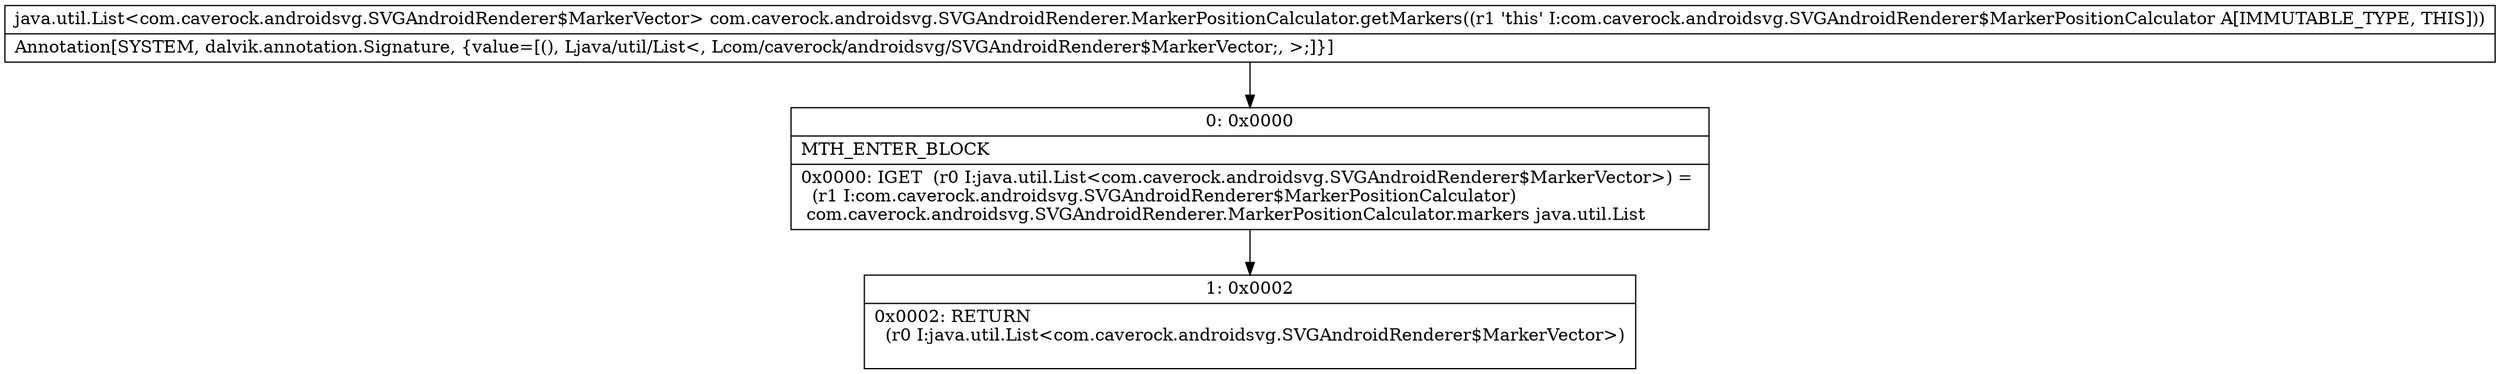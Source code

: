 digraph "CFG forcom.caverock.androidsvg.SVGAndroidRenderer.MarkerPositionCalculator.getMarkers()Ljava\/util\/List;" {
Node_0 [shape=record,label="{0\:\ 0x0000|MTH_ENTER_BLOCK\l|0x0000: IGET  (r0 I:java.util.List\<com.caverock.androidsvg.SVGAndroidRenderer$MarkerVector\>) = \l  (r1 I:com.caverock.androidsvg.SVGAndroidRenderer$MarkerPositionCalculator)\l com.caverock.androidsvg.SVGAndroidRenderer.MarkerPositionCalculator.markers java.util.List \l}"];
Node_1 [shape=record,label="{1\:\ 0x0002|0x0002: RETURN  \l  (r0 I:java.util.List\<com.caverock.androidsvg.SVGAndroidRenderer$MarkerVector\>)\l \l}"];
MethodNode[shape=record,label="{java.util.List\<com.caverock.androidsvg.SVGAndroidRenderer$MarkerVector\> com.caverock.androidsvg.SVGAndroidRenderer.MarkerPositionCalculator.getMarkers((r1 'this' I:com.caverock.androidsvg.SVGAndroidRenderer$MarkerPositionCalculator A[IMMUTABLE_TYPE, THIS]))  | Annotation[SYSTEM, dalvik.annotation.Signature, \{value=[(), Ljava\/util\/List\<, Lcom\/caverock\/androidsvg\/SVGAndroidRenderer$MarkerVector;, \>;]\}]\l}"];
MethodNode -> Node_0;
Node_0 -> Node_1;
}

